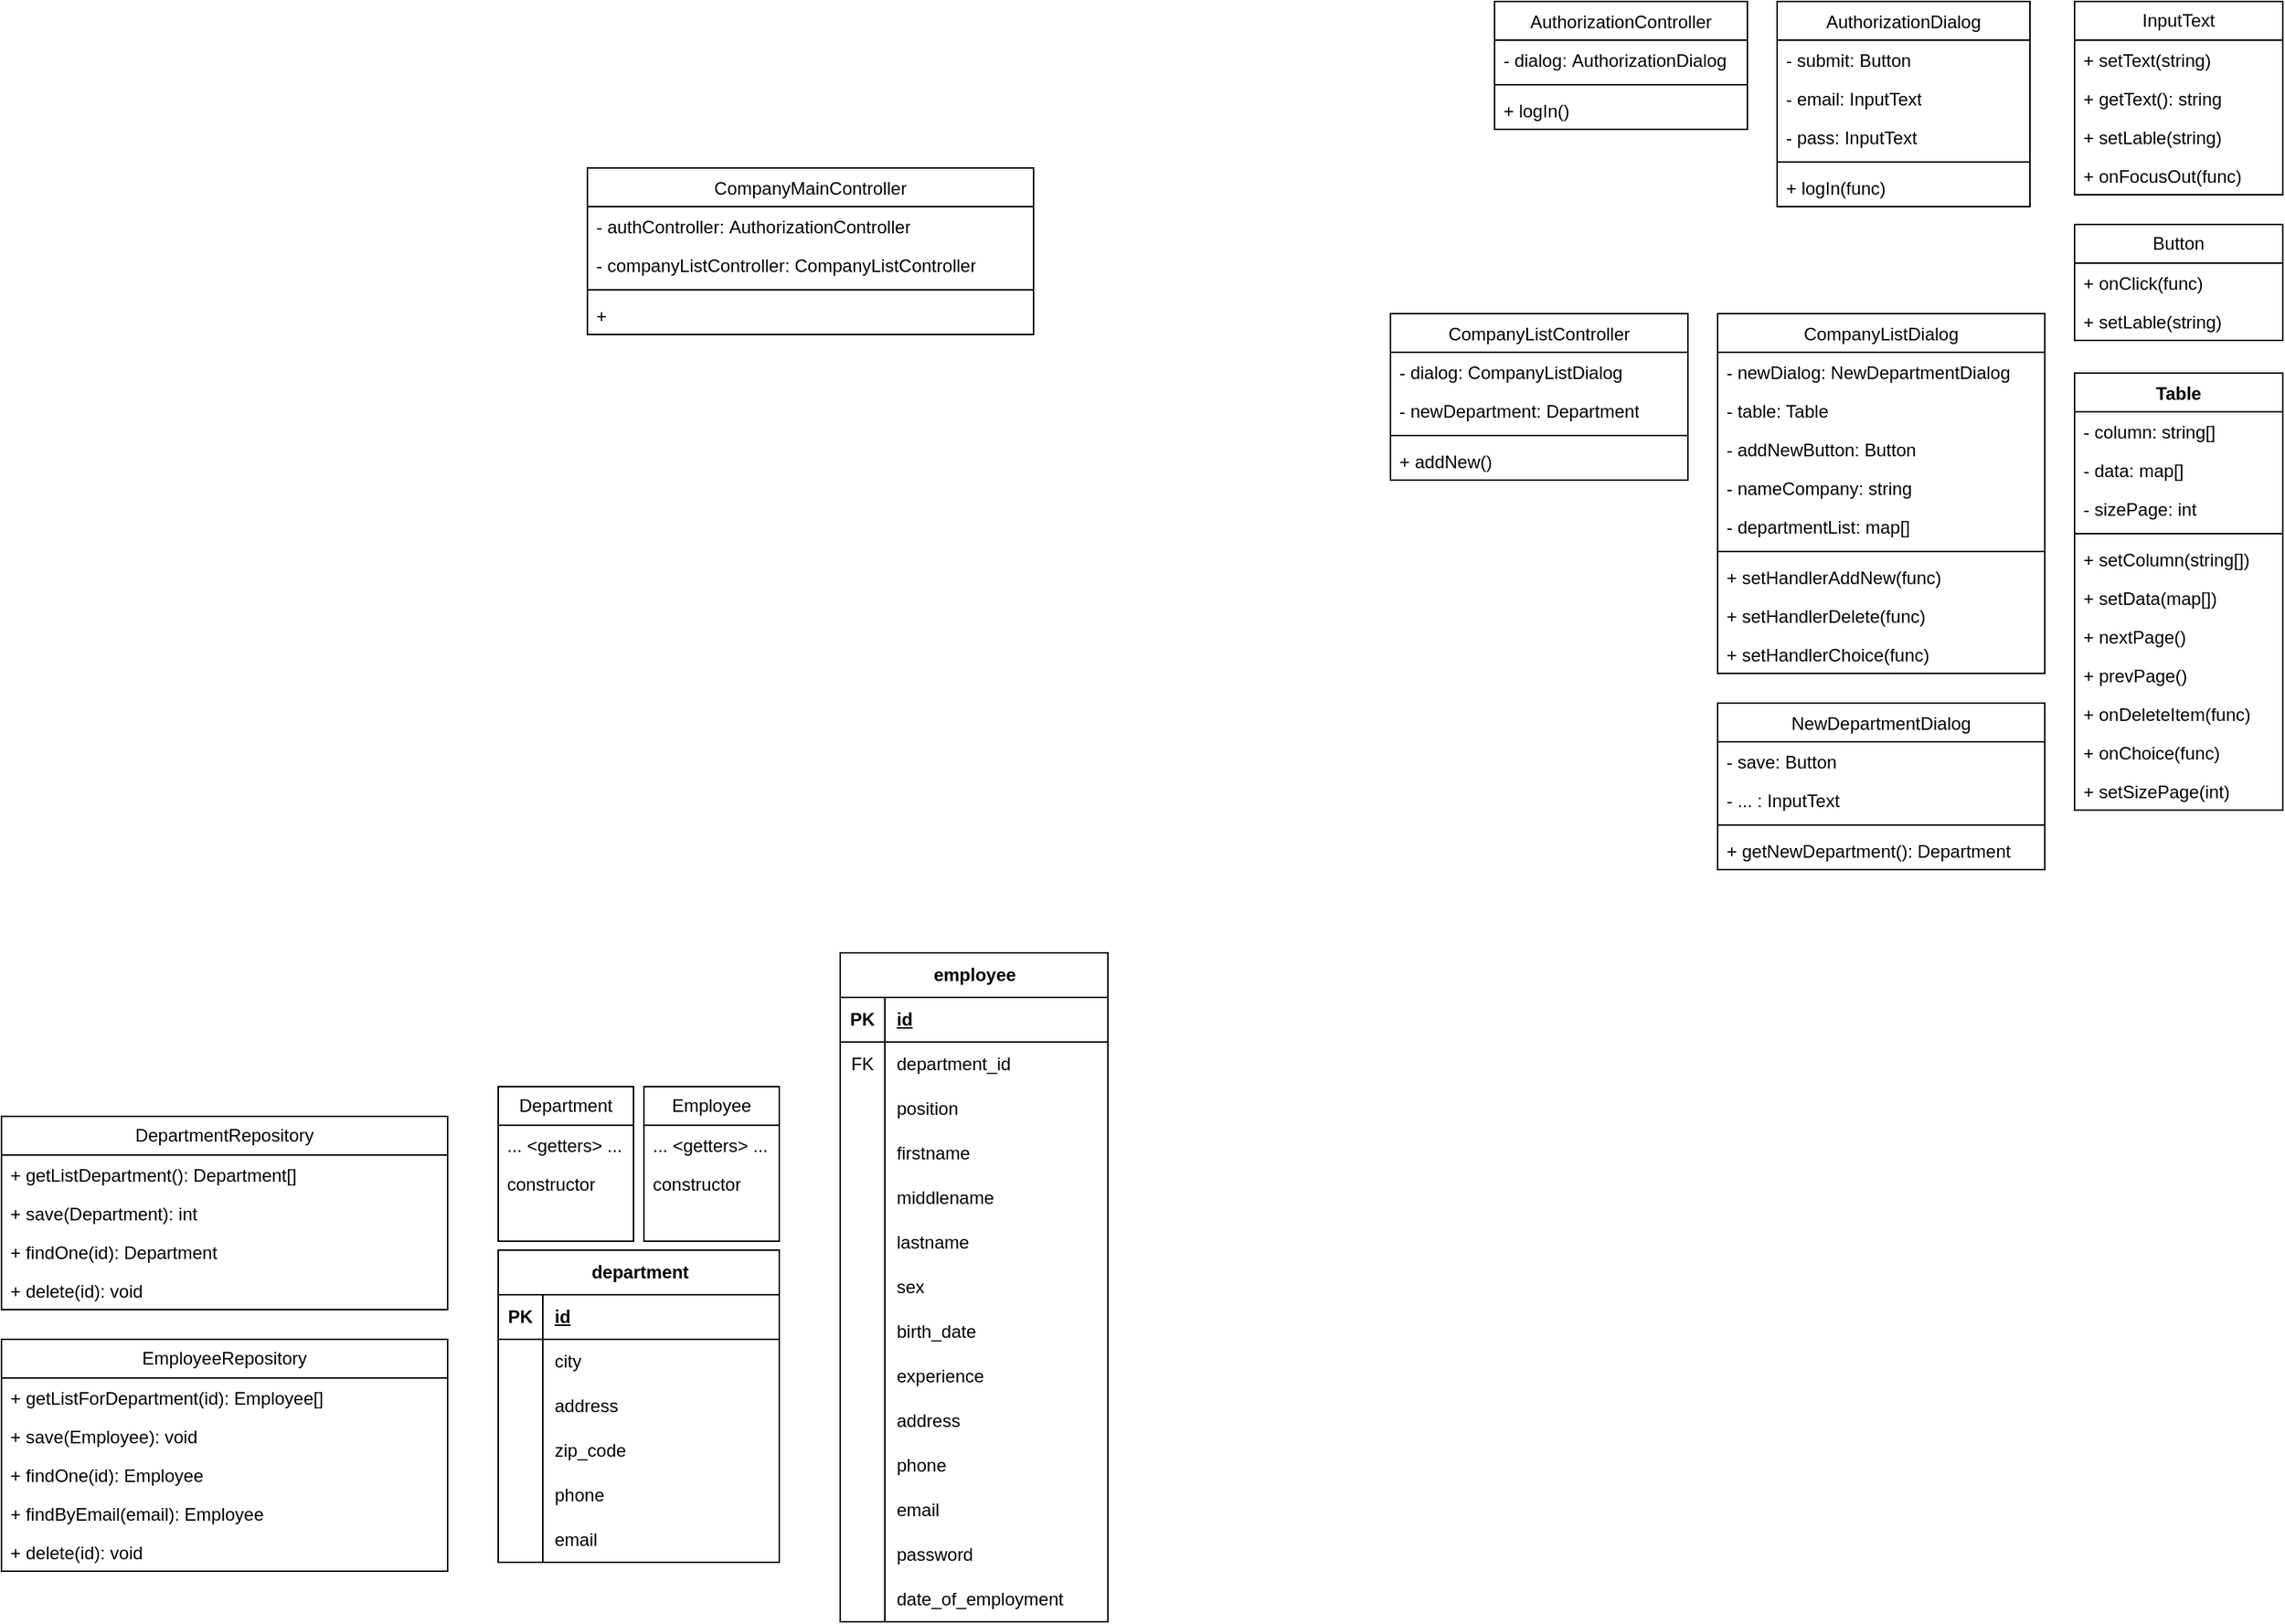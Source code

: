 <mxfile version="24.0.4" type="device">
  <diagram name="Страница — 1" id="BMv2H6xpZVftfIZS2BXe">
    <mxGraphModel dx="2713" dy="836" grid="1" gridSize="10" guides="1" tooltips="1" connect="1" arrows="1" fold="1" page="1" pageScale="1" pageWidth="827" pageHeight="1169" math="0" shadow="0">
      <root>
        <mxCell id="0" />
        <mxCell id="1" parent="0" />
        <mxCell id="GhoNy9PwCdzQkv2JCR4f-1" value="department" style="shape=table;startSize=30;container=1;collapsible=1;childLayout=tableLayout;fixedRows=1;rowLines=0;fontStyle=1;align=center;resizeLast=1;html=1;" parent="1" vertex="1">
          <mxGeometry x="-440" y="900" width="189" height="210" as="geometry" />
        </mxCell>
        <mxCell id="GhoNy9PwCdzQkv2JCR4f-2" value="" style="shape=tableRow;horizontal=0;startSize=0;swimlaneHead=0;swimlaneBody=0;fillColor=none;collapsible=0;dropTarget=0;points=[[0,0.5],[1,0.5]];portConstraint=eastwest;top=0;left=0;right=0;bottom=1;" parent="GhoNy9PwCdzQkv2JCR4f-1" vertex="1">
          <mxGeometry y="30" width="189" height="30" as="geometry" />
        </mxCell>
        <mxCell id="GhoNy9PwCdzQkv2JCR4f-3" value="PK" style="shape=partialRectangle;connectable=0;fillColor=none;top=0;left=0;bottom=0;right=0;fontStyle=1;overflow=hidden;whiteSpace=wrap;html=1;" parent="GhoNy9PwCdzQkv2JCR4f-2" vertex="1">
          <mxGeometry width="30" height="30" as="geometry">
            <mxRectangle width="30" height="30" as="alternateBounds" />
          </mxGeometry>
        </mxCell>
        <mxCell id="GhoNy9PwCdzQkv2JCR4f-4" value="id" style="shape=partialRectangle;connectable=0;fillColor=none;top=0;left=0;bottom=0;right=0;align=left;spacingLeft=6;fontStyle=5;overflow=hidden;whiteSpace=wrap;html=1;" parent="GhoNy9PwCdzQkv2JCR4f-2" vertex="1">
          <mxGeometry x="30" width="159" height="30" as="geometry">
            <mxRectangle width="159" height="30" as="alternateBounds" />
          </mxGeometry>
        </mxCell>
        <mxCell id="GhoNy9PwCdzQkv2JCR4f-5" value="" style="shape=tableRow;horizontal=0;startSize=0;swimlaneHead=0;swimlaneBody=0;fillColor=none;collapsible=0;dropTarget=0;points=[[0,0.5],[1,0.5]];portConstraint=eastwest;top=0;left=0;right=0;bottom=0;" parent="GhoNy9PwCdzQkv2JCR4f-1" vertex="1">
          <mxGeometry y="60" width="189" height="30" as="geometry" />
        </mxCell>
        <mxCell id="GhoNy9PwCdzQkv2JCR4f-6" value="" style="shape=partialRectangle;connectable=0;fillColor=none;top=0;left=0;bottom=0;right=0;editable=1;overflow=hidden;whiteSpace=wrap;html=1;" parent="GhoNy9PwCdzQkv2JCR4f-5" vertex="1">
          <mxGeometry width="30" height="30" as="geometry">
            <mxRectangle width="30" height="30" as="alternateBounds" />
          </mxGeometry>
        </mxCell>
        <mxCell id="GhoNy9PwCdzQkv2JCR4f-7" value="city" style="shape=partialRectangle;connectable=0;fillColor=none;top=0;left=0;bottom=0;right=0;align=left;spacingLeft=6;overflow=hidden;whiteSpace=wrap;html=1;" parent="GhoNy9PwCdzQkv2JCR4f-5" vertex="1">
          <mxGeometry x="30" width="159" height="30" as="geometry">
            <mxRectangle width="159" height="30" as="alternateBounds" />
          </mxGeometry>
        </mxCell>
        <mxCell id="GhoNy9PwCdzQkv2JCR4f-8" value="" style="shape=tableRow;horizontal=0;startSize=0;swimlaneHead=0;swimlaneBody=0;fillColor=none;collapsible=0;dropTarget=0;points=[[0,0.5],[1,0.5]];portConstraint=eastwest;top=0;left=0;right=0;bottom=0;" parent="GhoNy9PwCdzQkv2JCR4f-1" vertex="1">
          <mxGeometry y="90" width="189" height="30" as="geometry" />
        </mxCell>
        <mxCell id="GhoNy9PwCdzQkv2JCR4f-9" value="" style="shape=partialRectangle;connectable=0;fillColor=none;top=0;left=0;bottom=0;right=0;editable=1;overflow=hidden;whiteSpace=wrap;html=1;" parent="GhoNy9PwCdzQkv2JCR4f-8" vertex="1">
          <mxGeometry width="30" height="30" as="geometry">
            <mxRectangle width="30" height="30" as="alternateBounds" />
          </mxGeometry>
        </mxCell>
        <mxCell id="GhoNy9PwCdzQkv2JCR4f-10" value="address" style="shape=partialRectangle;connectable=0;fillColor=none;top=0;left=0;bottom=0;right=0;align=left;spacingLeft=6;overflow=hidden;whiteSpace=wrap;html=1;" parent="GhoNy9PwCdzQkv2JCR4f-8" vertex="1">
          <mxGeometry x="30" width="159" height="30" as="geometry">
            <mxRectangle width="159" height="30" as="alternateBounds" />
          </mxGeometry>
        </mxCell>
        <mxCell id="GhoNy9PwCdzQkv2JCR4f-11" value="" style="shape=tableRow;horizontal=0;startSize=0;swimlaneHead=0;swimlaneBody=0;fillColor=none;collapsible=0;dropTarget=0;points=[[0,0.5],[1,0.5]];portConstraint=eastwest;top=0;left=0;right=0;bottom=0;" parent="GhoNy9PwCdzQkv2JCR4f-1" vertex="1">
          <mxGeometry y="120" width="189" height="30" as="geometry" />
        </mxCell>
        <mxCell id="GhoNy9PwCdzQkv2JCR4f-12" value="" style="shape=partialRectangle;connectable=0;fillColor=none;top=0;left=0;bottom=0;right=0;editable=1;overflow=hidden;whiteSpace=wrap;html=1;" parent="GhoNy9PwCdzQkv2JCR4f-11" vertex="1">
          <mxGeometry width="30" height="30" as="geometry">
            <mxRectangle width="30" height="30" as="alternateBounds" />
          </mxGeometry>
        </mxCell>
        <mxCell id="GhoNy9PwCdzQkv2JCR4f-13" value="zip_code" style="shape=partialRectangle;connectable=0;fillColor=none;top=0;left=0;bottom=0;right=0;align=left;spacingLeft=6;overflow=hidden;whiteSpace=wrap;html=1;" parent="GhoNy9PwCdzQkv2JCR4f-11" vertex="1">
          <mxGeometry x="30" width="159" height="30" as="geometry">
            <mxRectangle width="159" height="30" as="alternateBounds" />
          </mxGeometry>
        </mxCell>
        <mxCell id="GhoNy9PwCdzQkv2JCR4f-14" style="shape=tableRow;horizontal=0;startSize=0;swimlaneHead=0;swimlaneBody=0;fillColor=none;collapsible=0;dropTarget=0;points=[[0,0.5],[1,0.5]];portConstraint=eastwest;top=0;left=0;right=0;bottom=0;" parent="GhoNy9PwCdzQkv2JCR4f-1" vertex="1">
          <mxGeometry y="150" width="189" height="30" as="geometry" />
        </mxCell>
        <mxCell id="GhoNy9PwCdzQkv2JCR4f-15" style="shape=partialRectangle;connectable=0;fillColor=none;top=0;left=0;bottom=0;right=0;editable=1;overflow=hidden;whiteSpace=wrap;html=1;" parent="GhoNy9PwCdzQkv2JCR4f-14" vertex="1">
          <mxGeometry width="30" height="30" as="geometry">
            <mxRectangle width="30" height="30" as="alternateBounds" />
          </mxGeometry>
        </mxCell>
        <mxCell id="GhoNy9PwCdzQkv2JCR4f-16" value="phone" style="shape=partialRectangle;connectable=0;fillColor=none;top=0;left=0;bottom=0;right=0;align=left;spacingLeft=6;overflow=hidden;whiteSpace=wrap;html=1;" parent="GhoNy9PwCdzQkv2JCR4f-14" vertex="1">
          <mxGeometry x="30" width="159" height="30" as="geometry">
            <mxRectangle width="159" height="30" as="alternateBounds" />
          </mxGeometry>
        </mxCell>
        <mxCell id="GhoNy9PwCdzQkv2JCR4f-17" style="shape=tableRow;horizontal=0;startSize=0;swimlaneHead=0;swimlaneBody=0;fillColor=none;collapsible=0;dropTarget=0;points=[[0,0.5],[1,0.5]];portConstraint=eastwest;top=0;left=0;right=0;bottom=0;" parent="GhoNy9PwCdzQkv2JCR4f-1" vertex="1">
          <mxGeometry y="180" width="189" height="30" as="geometry" />
        </mxCell>
        <mxCell id="GhoNy9PwCdzQkv2JCR4f-18" style="shape=partialRectangle;connectable=0;fillColor=none;top=0;left=0;bottom=0;right=0;editable=1;overflow=hidden;whiteSpace=wrap;html=1;" parent="GhoNy9PwCdzQkv2JCR4f-17" vertex="1">
          <mxGeometry width="30" height="30" as="geometry">
            <mxRectangle width="30" height="30" as="alternateBounds" />
          </mxGeometry>
        </mxCell>
        <mxCell id="GhoNy9PwCdzQkv2JCR4f-19" value="email" style="shape=partialRectangle;connectable=0;fillColor=none;top=0;left=0;bottom=0;right=0;align=left;spacingLeft=6;overflow=hidden;whiteSpace=wrap;html=1;" parent="GhoNy9PwCdzQkv2JCR4f-17" vertex="1">
          <mxGeometry x="30" width="159" height="30" as="geometry">
            <mxRectangle width="159" height="30" as="alternateBounds" />
          </mxGeometry>
        </mxCell>
        <mxCell id="GhoNy9PwCdzQkv2JCR4f-20" value="employee" style="shape=table;startSize=30;container=1;collapsible=1;childLayout=tableLayout;fixedRows=1;rowLines=0;fontStyle=1;align=center;resizeLast=1;html=1;" parent="1" vertex="1">
          <mxGeometry x="-210" y="700" width="180" height="450" as="geometry" />
        </mxCell>
        <mxCell id="GhoNy9PwCdzQkv2JCR4f-21" value="" style="shape=tableRow;horizontal=0;startSize=0;swimlaneHead=0;swimlaneBody=0;fillColor=none;collapsible=0;dropTarget=0;points=[[0,0.5],[1,0.5]];portConstraint=eastwest;top=0;left=0;right=0;bottom=1;" parent="GhoNy9PwCdzQkv2JCR4f-20" vertex="1">
          <mxGeometry y="30" width="180" height="30" as="geometry" />
        </mxCell>
        <mxCell id="GhoNy9PwCdzQkv2JCR4f-22" value="PK" style="shape=partialRectangle;connectable=0;fillColor=none;top=0;left=0;bottom=0;right=0;fontStyle=1;overflow=hidden;whiteSpace=wrap;html=1;" parent="GhoNy9PwCdzQkv2JCR4f-21" vertex="1">
          <mxGeometry width="30" height="30" as="geometry">
            <mxRectangle width="30" height="30" as="alternateBounds" />
          </mxGeometry>
        </mxCell>
        <mxCell id="GhoNy9PwCdzQkv2JCR4f-23" value="id" style="shape=partialRectangle;connectable=0;fillColor=none;top=0;left=0;bottom=0;right=0;align=left;spacingLeft=6;fontStyle=5;overflow=hidden;whiteSpace=wrap;html=1;" parent="GhoNy9PwCdzQkv2JCR4f-21" vertex="1">
          <mxGeometry x="30" width="150" height="30" as="geometry">
            <mxRectangle width="150" height="30" as="alternateBounds" />
          </mxGeometry>
        </mxCell>
        <mxCell id="GhoNy9PwCdzQkv2JCR4f-24" value="" style="shape=tableRow;horizontal=0;startSize=0;swimlaneHead=0;swimlaneBody=0;fillColor=none;collapsible=0;dropTarget=0;points=[[0,0.5],[1,0.5]];portConstraint=eastwest;top=0;left=0;right=0;bottom=0;" parent="GhoNy9PwCdzQkv2JCR4f-20" vertex="1">
          <mxGeometry y="60" width="180" height="30" as="geometry" />
        </mxCell>
        <mxCell id="GhoNy9PwCdzQkv2JCR4f-25" value="FK" style="shape=partialRectangle;connectable=0;fillColor=none;top=0;left=0;bottom=0;right=0;editable=1;overflow=hidden;whiteSpace=wrap;html=1;" parent="GhoNy9PwCdzQkv2JCR4f-24" vertex="1">
          <mxGeometry width="30" height="30" as="geometry">
            <mxRectangle width="30" height="30" as="alternateBounds" />
          </mxGeometry>
        </mxCell>
        <mxCell id="GhoNy9PwCdzQkv2JCR4f-26" value="department_id" style="shape=partialRectangle;connectable=0;fillColor=none;top=0;left=0;bottom=0;right=0;align=left;spacingLeft=6;overflow=hidden;whiteSpace=wrap;html=1;" parent="GhoNy9PwCdzQkv2JCR4f-24" vertex="1">
          <mxGeometry x="30" width="150" height="30" as="geometry">
            <mxRectangle width="150" height="30" as="alternateBounds" />
          </mxGeometry>
        </mxCell>
        <mxCell id="GhoNy9PwCdzQkv2JCR4f-27" value="" style="shape=tableRow;horizontal=0;startSize=0;swimlaneHead=0;swimlaneBody=0;fillColor=none;collapsible=0;dropTarget=0;points=[[0,0.5],[1,0.5]];portConstraint=eastwest;top=0;left=0;right=0;bottom=0;" parent="GhoNy9PwCdzQkv2JCR4f-20" vertex="1">
          <mxGeometry y="90" width="180" height="30" as="geometry" />
        </mxCell>
        <mxCell id="GhoNy9PwCdzQkv2JCR4f-28" value="" style="shape=partialRectangle;connectable=0;fillColor=none;top=0;left=0;bottom=0;right=0;editable=1;overflow=hidden;whiteSpace=wrap;html=1;" parent="GhoNy9PwCdzQkv2JCR4f-27" vertex="1">
          <mxGeometry width="30" height="30" as="geometry">
            <mxRectangle width="30" height="30" as="alternateBounds" />
          </mxGeometry>
        </mxCell>
        <mxCell id="GhoNy9PwCdzQkv2JCR4f-29" value="position" style="shape=partialRectangle;connectable=0;fillColor=none;top=0;left=0;bottom=0;right=0;align=left;spacingLeft=6;overflow=hidden;whiteSpace=wrap;html=1;" parent="GhoNy9PwCdzQkv2JCR4f-27" vertex="1">
          <mxGeometry x="30" width="150" height="30" as="geometry">
            <mxRectangle width="150" height="30" as="alternateBounds" />
          </mxGeometry>
        </mxCell>
        <mxCell id="GhoNy9PwCdzQkv2JCR4f-30" value="" style="shape=tableRow;horizontal=0;startSize=0;swimlaneHead=0;swimlaneBody=0;fillColor=none;collapsible=0;dropTarget=0;points=[[0,0.5],[1,0.5]];portConstraint=eastwest;top=0;left=0;right=0;bottom=0;" parent="GhoNy9PwCdzQkv2JCR4f-20" vertex="1">
          <mxGeometry y="120" width="180" height="30" as="geometry" />
        </mxCell>
        <mxCell id="GhoNy9PwCdzQkv2JCR4f-31" value="" style="shape=partialRectangle;connectable=0;fillColor=none;top=0;left=0;bottom=0;right=0;editable=1;overflow=hidden;whiteSpace=wrap;html=1;" parent="GhoNy9PwCdzQkv2JCR4f-30" vertex="1">
          <mxGeometry width="30" height="30" as="geometry">
            <mxRectangle width="30" height="30" as="alternateBounds" />
          </mxGeometry>
        </mxCell>
        <mxCell id="GhoNy9PwCdzQkv2JCR4f-32" value="firstname" style="shape=partialRectangle;connectable=0;fillColor=none;top=0;left=0;bottom=0;right=0;align=left;spacingLeft=6;overflow=hidden;whiteSpace=wrap;html=1;" parent="GhoNy9PwCdzQkv2JCR4f-30" vertex="1">
          <mxGeometry x="30" width="150" height="30" as="geometry">
            <mxRectangle width="150" height="30" as="alternateBounds" />
          </mxGeometry>
        </mxCell>
        <mxCell id="GhoNy9PwCdzQkv2JCR4f-33" style="shape=tableRow;horizontal=0;startSize=0;swimlaneHead=0;swimlaneBody=0;fillColor=none;collapsible=0;dropTarget=0;points=[[0,0.5],[1,0.5]];portConstraint=eastwest;top=0;left=0;right=0;bottom=0;" parent="GhoNy9PwCdzQkv2JCR4f-20" vertex="1">
          <mxGeometry y="150" width="180" height="30" as="geometry" />
        </mxCell>
        <mxCell id="GhoNy9PwCdzQkv2JCR4f-34" style="shape=partialRectangle;connectable=0;fillColor=none;top=0;left=0;bottom=0;right=0;editable=1;overflow=hidden;whiteSpace=wrap;html=1;" parent="GhoNy9PwCdzQkv2JCR4f-33" vertex="1">
          <mxGeometry width="30" height="30" as="geometry">
            <mxRectangle width="30" height="30" as="alternateBounds" />
          </mxGeometry>
        </mxCell>
        <mxCell id="GhoNy9PwCdzQkv2JCR4f-35" value="middlename" style="shape=partialRectangle;connectable=0;fillColor=none;top=0;left=0;bottom=0;right=0;align=left;spacingLeft=6;overflow=hidden;whiteSpace=wrap;html=1;" parent="GhoNy9PwCdzQkv2JCR4f-33" vertex="1">
          <mxGeometry x="30" width="150" height="30" as="geometry">
            <mxRectangle width="150" height="30" as="alternateBounds" />
          </mxGeometry>
        </mxCell>
        <mxCell id="GhoNy9PwCdzQkv2JCR4f-36" style="shape=tableRow;horizontal=0;startSize=0;swimlaneHead=0;swimlaneBody=0;fillColor=none;collapsible=0;dropTarget=0;points=[[0,0.5],[1,0.5]];portConstraint=eastwest;top=0;left=0;right=0;bottom=0;" parent="GhoNy9PwCdzQkv2JCR4f-20" vertex="1">
          <mxGeometry y="180" width="180" height="30" as="geometry" />
        </mxCell>
        <mxCell id="GhoNy9PwCdzQkv2JCR4f-37" style="shape=partialRectangle;connectable=0;fillColor=none;top=0;left=0;bottom=0;right=0;editable=1;overflow=hidden;whiteSpace=wrap;html=1;" parent="GhoNy9PwCdzQkv2JCR4f-36" vertex="1">
          <mxGeometry width="30" height="30" as="geometry">
            <mxRectangle width="30" height="30" as="alternateBounds" />
          </mxGeometry>
        </mxCell>
        <mxCell id="GhoNy9PwCdzQkv2JCR4f-38" value="lastname" style="shape=partialRectangle;connectable=0;fillColor=none;top=0;left=0;bottom=0;right=0;align=left;spacingLeft=6;overflow=hidden;whiteSpace=wrap;html=1;" parent="GhoNy9PwCdzQkv2JCR4f-36" vertex="1">
          <mxGeometry x="30" width="150" height="30" as="geometry">
            <mxRectangle width="150" height="30" as="alternateBounds" />
          </mxGeometry>
        </mxCell>
        <mxCell id="GhoNy9PwCdzQkv2JCR4f-39" style="shape=tableRow;horizontal=0;startSize=0;swimlaneHead=0;swimlaneBody=0;fillColor=none;collapsible=0;dropTarget=0;points=[[0,0.5],[1,0.5]];portConstraint=eastwest;top=0;left=0;right=0;bottom=0;" parent="GhoNy9PwCdzQkv2JCR4f-20" vertex="1">
          <mxGeometry y="210" width="180" height="30" as="geometry" />
        </mxCell>
        <mxCell id="GhoNy9PwCdzQkv2JCR4f-40" style="shape=partialRectangle;connectable=0;fillColor=none;top=0;left=0;bottom=0;right=0;editable=1;overflow=hidden;whiteSpace=wrap;html=1;" parent="GhoNy9PwCdzQkv2JCR4f-39" vertex="1">
          <mxGeometry width="30" height="30" as="geometry">
            <mxRectangle width="30" height="30" as="alternateBounds" />
          </mxGeometry>
        </mxCell>
        <mxCell id="GhoNy9PwCdzQkv2JCR4f-41" value="sex" style="shape=partialRectangle;connectable=0;fillColor=none;top=0;left=0;bottom=0;right=0;align=left;spacingLeft=6;overflow=hidden;whiteSpace=wrap;html=1;" parent="GhoNy9PwCdzQkv2JCR4f-39" vertex="1">
          <mxGeometry x="30" width="150" height="30" as="geometry">
            <mxRectangle width="150" height="30" as="alternateBounds" />
          </mxGeometry>
        </mxCell>
        <mxCell id="GhoNy9PwCdzQkv2JCR4f-42" style="shape=tableRow;horizontal=0;startSize=0;swimlaneHead=0;swimlaneBody=0;fillColor=none;collapsible=0;dropTarget=0;points=[[0,0.5],[1,0.5]];portConstraint=eastwest;top=0;left=0;right=0;bottom=0;" parent="GhoNy9PwCdzQkv2JCR4f-20" vertex="1">
          <mxGeometry y="240" width="180" height="30" as="geometry" />
        </mxCell>
        <mxCell id="GhoNy9PwCdzQkv2JCR4f-43" style="shape=partialRectangle;connectable=0;fillColor=none;top=0;left=0;bottom=0;right=0;editable=1;overflow=hidden;whiteSpace=wrap;html=1;" parent="GhoNy9PwCdzQkv2JCR4f-42" vertex="1">
          <mxGeometry width="30" height="30" as="geometry">
            <mxRectangle width="30" height="30" as="alternateBounds" />
          </mxGeometry>
        </mxCell>
        <mxCell id="GhoNy9PwCdzQkv2JCR4f-44" value="birth_date" style="shape=partialRectangle;connectable=0;fillColor=none;top=0;left=0;bottom=0;right=0;align=left;spacingLeft=6;overflow=hidden;whiteSpace=wrap;html=1;" parent="GhoNy9PwCdzQkv2JCR4f-42" vertex="1">
          <mxGeometry x="30" width="150" height="30" as="geometry">
            <mxRectangle width="150" height="30" as="alternateBounds" />
          </mxGeometry>
        </mxCell>
        <mxCell id="GhoNy9PwCdzQkv2JCR4f-45" style="shape=tableRow;horizontal=0;startSize=0;swimlaneHead=0;swimlaneBody=0;fillColor=none;collapsible=0;dropTarget=0;points=[[0,0.5],[1,0.5]];portConstraint=eastwest;top=0;left=0;right=0;bottom=0;" parent="GhoNy9PwCdzQkv2JCR4f-20" vertex="1">
          <mxGeometry y="270" width="180" height="30" as="geometry" />
        </mxCell>
        <mxCell id="GhoNy9PwCdzQkv2JCR4f-46" style="shape=partialRectangle;connectable=0;fillColor=none;top=0;left=0;bottom=0;right=0;editable=1;overflow=hidden;whiteSpace=wrap;html=1;" parent="GhoNy9PwCdzQkv2JCR4f-45" vertex="1">
          <mxGeometry width="30" height="30" as="geometry">
            <mxRectangle width="30" height="30" as="alternateBounds" />
          </mxGeometry>
        </mxCell>
        <mxCell id="GhoNy9PwCdzQkv2JCR4f-47" value="experience" style="shape=partialRectangle;connectable=0;fillColor=none;top=0;left=0;bottom=0;right=0;align=left;spacingLeft=6;overflow=hidden;whiteSpace=wrap;html=1;" parent="GhoNy9PwCdzQkv2JCR4f-45" vertex="1">
          <mxGeometry x="30" width="150" height="30" as="geometry">
            <mxRectangle width="150" height="30" as="alternateBounds" />
          </mxGeometry>
        </mxCell>
        <mxCell id="GhoNy9PwCdzQkv2JCR4f-48" style="shape=tableRow;horizontal=0;startSize=0;swimlaneHead=0;swimlaneBody=0;fillColor=none;collapsible=0;dropTarget=0;points=[[0,0.5],[1,0.5]];portConstraint=eastwest;top=0;left=0;right=0;bottom=0;" parent="GhoNy9PwCdzQkv2JCR4f-20" vertex="1">
          <mxGeometry y="300" width="180" height="30" as="geometry" />
        </mxCell>
        <mxCell id="GhoNy9PwCdzQkv2JCR4f-49" style="shape=partialRectangle;connectable=0;fillColor=none;top=0;left=0;bottom=0;right=0;editable=1;overflow=hidden;whiteSpace=wrap;html=1;" parent="GhoNy9PwCdzQkv2JCR4f-48" vertex="1">
          <mxGeometry width="30" height="30" as="geometry">
            <mxRectangle width="30" height="30" as="alternateBounds" />
          </mxGeometry>
        </mxCell>
        <mxCell id="GhoNy9PwCdzQkv2JCR4f-50" value="address" style="shape=partialRectangle;connectable=0;fillColor=none;top=0;left=0;bottom=0;right=0;align=left;spacingLeft=6;overflow=hidden;whiteSpace=wrap;html=1;" parent="GhoNy9PwCdzQkv2JCR4f-48" vertex="1">
          <mxGeometry x="30" width="150" height="30" as="geometry">
            <mxRectangle width="150" height="30" as="alternateBounds" />
          </mxGeometry>
        </mxCell>
        <mxCell id="GhoNy9PwCdzQkv2JCR4f-51" style="shape=tableRow;horizontal=0;startSize=0;swimlaneHead=0;swimlaneBody=0;fillColor=none;collapsible=0;dropTarget=0;points=[[0,0.5],[1,0.5]];portConstraint=eastwest;top=0;left=0;right=0;bottom=0;" parent="GhoNy9PwCdzQkv2JCR4f-20" vertex="1">
          <mxGeometry y="330" width="180" height="30" as="geometry" />
        </mxCell>
        <mxCell id="GhoNy9PwCdzQkv2JCR4f-52" style="shape=partialRectangle;connectable=0;fillColor=none;top=0;left=0;bottom=0;right=0;editable=1;overflow=hidden;whiteSpace=wrap;html=1;" parent="GhoNy9PwCdzQkv2JCR4f-51" vertex="1">
          <mxGeometry width="30" height="30" as="geometry">
            <mxRectangle width="30" height="30" as="alternateBounds" />
          </mxGeometry>
        </mxCell>
        <mxCell id="GhoNy9PwCdzQkv2JCR4f-53" value="phone" style="shape=partialRectangle;connectable=0;fillColor=none;top=0;left=0;bottom=0;right=0;align=left;spacingLeft=6;overflow=hidden;whiteSpace=wrap;html=1;" parent="GhoNy9PwCdzQkv2JCR4f-51" vertex="1">
          <mxGeometry x="30" width="150" height="30" as="geometry">
            <mxRectangle width="150" height="30" as="alternateBounds" />
          </mxGeometry>
        </mxCell>
        <mxCell id="GhoNy9PwCdzQkv2JCR4f-54" style="shape=tableRow;horizontal=0;startSize=0;swimlaneHead=0;swimlaneBody=0;fillColor=none;collapsible=0;dropTarget=0;points=[[0,0.5],[1,0.5]];portConstraint=eastwest;top=0;left=0;right=0;bottom=0;" parent="GhoNy9PwCdzQkv2JCR4f-20" vertex="1">
          <mxGeometry y="360" width="180" height="30" as="geometry" />
        </mxCell>
        <mxCell id="GhoNy9PwCdzQkv2JCR4f-55" style="shape=partialRectangle;connectable=0;fillColor=none;top=0;left=0;bottom=0;right=0;editable=1;overflow=hidden;whiteSpace=wrap;html=1;" parent="GhoNy9PwCdzQkv2JCR4f-54" vertex="1">
          <mxGeometry width="30" height="30" as="geometry">
            <mxRectangle width="30" height="30" as="alternateBounds" />
          </mxGeometry>
        </mxCell>
        <mxCell id="GhoNy9PwCdzQkv2JCR4f-56" value="email" style="shape=partialRectangle;connectable=0;fillColor=none;top=0;left=0;bottom=0;right=0;align=left;spacingLeft=6;overflow=hidden;whiteSpace=wrap;html=1;" parent="GhoNy9PwCdzQkv2JCR4f-54" vertex="1">
          <mxGeometry x="30" width="150" height="30" as="geometry">
            <mxRectangle width="150" height="30" as="alternateBounds" />
          </mxGeometry>
        </mxCell>
        <mxCell id="GhoNy9PwCdzQkv2JCR4f-57" style="shape=tableRow;horizontal=0;startSize=0;swimlaneHead=0;swimlaneBody=0;fillColor=none;collapsible=0;dropTarget=0;points=[[0,0.5],[1,0.5]];portConstraint=eastwest;top=0;left=0;right=0;bottom=0;" parent="GhoNy9PwCdzQkv2JCR4f-20" vertex="1">
          <mxGeometry y="390" width="180" height="30" as="geometry" />
        </mxCell>
        <mxCell id="GhoNy9PwCdzQkv2JCR4f-58" style="shape=partialRectangle;connectable=0;fillColor=none;top=0;left=0;bottom=0;right=0;editable=1;overflow=hidden;whiteSpace=wrap;html=1;" parent="GhoNy9PwCdzQkv2JCR4f-57" vertex="1">
          <mxGeometry width="30" height="30" as="geometry">
            <mxRectangle width="30" height="30" as="alternateBounds" />
          </mxGeometry>
        </mxCell>
        <mxCell id="GhoNy9PwCdzQkv2JCR4f-59" value="password" style="shape=partialRectangle;connectable=0;fillColor=none;top=0;left=0;bottom=0;right=0;align=left;spacingLeft=6;overflow=hidden;whiteSpace=wrap;html=1;" parent="GhoNy9PwCdzQkv2JCR4f-57" vertex="1">
          <mxGeometry x="30" width="150" height="30" as="geometry">
            <mxRectangle width="150" height="30" as="alternateBounds" />
          </mxGeometry>
        </mxCell>
        <mxCell id="GhoNy9PwCdzQkv2JCR4f-60" style="shape=tableRow;horizontal=0;startSize=0;swimlaneHead=0;swimlaneBody=0;fillColor=none;collapsible=0;dropTarget=0;points=[[0,0.5],[1,0.5]];portConstraint=eastwest;top=0;left=0;right=0;bottom=0;" parent="GhoNy9PwCdzQkv2JCR4f-20" vertex="1">
          <mxGeometry y="420" width="180" height="30" as="geometry" />
        </mxCell>
        <mxCell id="GhoNy9PwCdzQkv2JCR4f-61" style="shape=partialRectangle;connectable=0;fillColor=none;top=0;left=0;bottom=0;right=0;editable=1;overflow=hidden;whiteSpace=wrap;html=1;" parent="GhoNy9PwCdzQkv2JCR4f-60" vertex="1">
          <mxGeometry width="30" height="30" as="geometry">
            <mxRectangle width="30" height="30" as="alternateBounds" />
          </mxGeometry>
        </mxCell>
        <mxCell id="GhoNy9PwCdzQkv2JCR4f-62" value="date_of_employment" style="shape=partialRectangle;connectable=0;fillColor=none;top=0;left=0;bottom=0;right=0;align=left;spacingLeft=6;overflow=hidden;whiteSpace=wrap;html=1;" parent="GhoNy9PwCdzQkv2JCR4f-60" vertex="1">
          <mxGeometry x="30" width="150" height="30" as="geometry">
            <mxRectangle width="150" height="30" as="alternateBounds" />
          </mxGeometry>
        </mxCell>
        <mxCell id="vYB46wIU0uiR1H8d_3h1-1" value="DepartmentRepository" style="swimlane;fontStyle=0;childLayout=stackLayout;horizontal=1;startSize=26;fillColor=none;horizontalStack=0;resizeParent=1;resizeParentMax=0;resizeLast=0;collapsible=1;marginBottom=0;whiteSpace=wrap;html=1;" vertex="1" parent="1">
          <mxGeometry x="-774" y="810" width="300" height="130" as="geometry" />
        </mxCell>
        <mxCell id="vYB46wIU0uiR1H8d_3h1-2" value="+ getListDepartment(): Department[]" style="text;strokeColor=none;fillColor=none;align=left;verticalAlign=top;spacingLeft=4;spacingRight=4;overflow=hidden;rotatable=0;points=[[0,0.5],[1,0.5]];portConstraint=eastwest;whiteSpace=wrap;html=1;" vertex="1" parent="vYB46wIU0uiR1H8d_3h1-1">
          <mxGeometry y="26" width="300" height="26" as="geometry" />
        </mxCell>
        <mxCell id="vYB46wIU0uiR1H8d_3h1-4" value="+ save(Department): int" style="text;strokeColor=none;fillColor=none;align=left;verticalAlign=top;spacingLeft=4;spacingRight=4;overflow=hidden;rotatable=0;points=[[0,0.5],[1,0.5]];portConstraint=eastwest;whiteSpace=wrap;html=1;" vertex="1" parent="vYB46wIU0uiR1H8d_3h1-1">
          <mxGeometry y="52" width="300" height="26" as="geometry" />
        </mxCell>
        <mxCell id="vYB46wIU0uiR1H8d_3h1-8" value="+ findOne(id): Department" style="text;strokeColor=none;fillColor=none;align=left;verticalAlign=top;spacingLeft=4;spacingRight=4;overflow=hidden;rotatable=0;points=[[0,0.5],[1,0.5]];portConstraint=eastwest;whiteSpace=wrap;html=1;" vertex="1" parent="vYB46wIU0uiR1H8d_3h1-1">
          <mxGeometry y="78" width="300" height="26" as="geometry" />
        </mxCell>
        <mxCell id="vYB46wIU0uiR1H8d_3h1-7" value="+ delete(id): void" style="text;strokeColor=none;fillColor=none;align=left;verticalAlign=top;spacingLeft=4;spacingRight=4;overflow=hidden;rotatable=0;points=[[0,0.5],[1,0.5]];portConstraint=eastwest;whiteSpace=wrap;html=1;" vertex="1" parent="vYB46wIU0uiR1H8d_3h1-1">
          <mxGeometry y="104" width="300" height="26" as="geometry" />
        </mxCell>
        <mxCell id="vYB46wIU0uiR1H8d_3h1-9" value="EmployeeRepository" style="swimlane;fontStyle=0;childLayout=stackLayout;horizontal=1;startSize=26;fillColor=none;horizontalStack=0;resizeParent=1;resizeParentMax=0;resizeLast=0;collapsible=1;marginBottom=0;whiteSpace=wrap;html=1;" vertex="1" parent="1">
          <mxGeometry x="-774" y="960" width="300" height="156" as="geometry" />
        </mxCell>
        <mxCell id="vYB46wIU0uiR1H8d_3h1-11" value="&lt;div style=&quot;text-align: center;&quot;&gt;&lt;span style=&quot;background-color: initial;&quot;&gt;+ getListForDepartment&lt;/span&gt;&lt;span style=&quot;background-color: initial;&quot;&gt;(id): Employee[]&lt;/span&gt;&lt;/div&gt;" style="text;strokeColor=none;fillColor=none;align=left;verticalAlign=top;spacingLeft=4;spacingRight=4;overflow=hidden;rotatable=0;points=[[0,0.5],[1,0.5]];portConstraint=eastwest;whiteSpace=wrap;html=1;" vertex="1" parent="vYB46wIU0uiR1H8d_3h1-9">
          <mxGeometry y="26" width="300" height="26" as="geometry" />
        </mxCell>
        <mxCell id="vYB46wIU0uiR1H8d_3h1-12" value="+ save(&lt;span style=&quot;text-align: center;&quot;&gt;Employee&lt;/span&gt;): void" style="text;strokeColor=none;fillColor=none;align=left;verticalAlign=top;spacingLeft=4;spacingRight=4;overflow=hidden;rotatable=0;points=[[0,0.5],[1,0.5]];portConstraint=eastwest;whiteSpace=wrap;html=1;" vertex="1" parent="vYB46wIU0uiR1H8d_3h1-9">
          <mxGeometry y="52" width="300" height="26" as="geometry" />
        </mxCell>
        <mxCell id="vYB46wIU0uiR1H8d_3h1-13" value="+ findOne(id):&amp;nbsp;&lt;span style=&quot;text-align: center;&quot;&gt;Employee&lt;/span&gt;" style="text;strokeColor=none;fillColor=none;align=left;verticalAlign=top;spacingLeft=4;spacingRight=4;overflow=hidden;rotatable=0;points=[[0,0.5],[1,0.5]];portConstraint=eastwest;whiteSpace=wrap;html=1;" vertex="1" parent="vYB46wIU0uiR1H8d_3h1-9">
          <mxGeometry y="78" width="300" height="26" as="geometry" />
        </mxCell>
        <mxCell id="vYB46wIU0uiR1H8d_3h1-15" value="+ findByEmail(email): Employee" style="text;strokeColor=none;fillColor=none;align=left;verticalAlign=top;spacingLeft=4;spacingRight=4;overflow=hidden;rotatable=0;points=[[0,0.5],[1,0.5]];portConstraint=eastwest;whiteSpace=wrap;html=1;" vertex="1" parent="vYB46wIU0uiR1H8d_3h1-9">
          <mxGeometry y="104" width="300" height="26" as="geometry" />
        </mxCell>
        <mxCell id="vYB46wIU0uiR1H8d_3h1-14" value="+ delete(id): void" style="text;strokeColor=none;fillColor=none;align=left;verticalAlign=top;spacingLeft=4;spacingRight=4;overflow=hidden;rotatable=0;points=[[0,0.5],[1,0.5]];portConstraint=eastwest;whiteSpace=wrap;html=1;" vertex="1" parent="vYB46wIU0uiR1H8d_3h1-9">
          <mxGeometry y="130" width="300" height="26" as="geometry" />
        </mxCell>
        <mxCell id="vYB46wIU0uiR1H8d_3h1-16" value="Department" style="swimlane;fontStyle=0;childLayout=stackLayout;horizontal=1;startSize=26;fillColor=none;horizontalStack=0;resizeParent=1;resizeParentMax=0;resizeLast=0;collapsible=1;marginBottom=0;whiteSpace=wrap;html=1;" vertex="1" parent="1">
          <mxGeometry x="-440" y="790" width="91" height="104" as="geometry" />
        </mxCell>
        <mxCell id="vYB46wIU0uiR1H8d_3h1-17" value="... &amp;lt;getters&amp;gt; ..." style="text;strokeColor=none;fillColor=none;align=left;verticalAlign=top;spacingLeft=4;spacingRight=4;overflow=hidden;rotatable=0;points=[[0,0.5],[1,0.5]];portConstraint=eastwest;whiteSpace=wrap;html=1;" vertex="1" parent="vYB46wIU0uiR1H8d_3h1-16">
          <mxGeometry y="26" width="91" height="26" as="geometry" />
        </mxCell>
        <mxCell id="vYB46wIU0uiR1H8d_3h1-21" value="constructor" style="text;strokeColor=none;fillColor=none;align=left;verticalAlign=top;spacingLeft=4;spacingRight=4;overflow=hidden;rotatable=0;points=[[0,0.5],[1,0.5]];portConstraint=eastwest;whiteSpace=wrap;html=1;" vertex="1" parent="vYB46wIU0uiR1H8d_3h1-16">
          <mxGeometry y="52" width="91" height="26" as="geometry" />
        </mxCell>
        <mxCell id="vYB46wIU0uiR1H8d_3h1-20" style="text;strokeColor=none;fillColor=none;align=left;verticalAlign=top;spacingLeft=4;spacingRight=4;overflow=hidden;rotatable=0;points=[[0,0.5],[1,0.5]];portConstraint=eastwest;whiteSpace=wrap;html=1;" vertex="1" parent="vYB46wIU0uiR1H8d_3h1-16">
          <mxGeometry y="78" width="91" height="26" as="geometry" />
        </mxCell>
        <mxCell id="vYB46wIU0uiR1H8d_3h1-23" value="Employee" style="swimlane;fontStyle=0;childLayout=stackLayout;horizontal=1;startSize=26;fillColor=none;horizontalStack=0;resizeParent=1;resizeParentMax=0;resizeLast=0;collapsible=1;marginBottom=0;whiteSpace=wrap;html=1;" vertex="1" parent="1">
          <mxGeometry x="-342" y="790" width="91" height="104" as="geometry" />
        </mxCell>
        <mxCell id="vYB46wIU0uiR1H8d_3h1-24" value="... &amp;lt;getters&amp;gt; ..." style="text;strokeColor=none;fillColor=none;align=left;verticalAlign=top;spacingLeft=4;spacingRight=4;overflow=hidden;rotatable=0;points=[[0,0.5],[1,0.5]];portConstraint=eastwest;whiteSpace=wrap;html=1;" vertex="1" parent="vYB46wIU0uiR1H8d_3h1-23">
          <mxGeometry y="26" width="91" height="26" as="geometry" />
        </mxCell>
        <mxCell id="vYB46wIU0uiR1H8d_3h1-25" value="constructor" style="text;strokeColor=none;fillColor=none;align=left;verticalAlign=top;spacingLeft=4;spacingRight=4;overflow=hidden;rotatable=0;points=[[0,0.5],[1,0.5]];portConstraint=eastwest;whiteSpace=wrap;html=1;" vertex="1" parent="vYB46wIU0uiR1H8d_3h1-23">
          <mxGeometry y="52" width="91" height="26" as="geometry" />
        </mxCell>
        <mxCell id="vYB46wIU0uiR1H8d_3h1-26" style="text;strokeColor=none;fillColor=none;align=left;verticalAlign=top;spacingLeft=4;spacingRight=4;overflow=hidden;rotatable=0;points=[[0,0.5],[1,0.5]];portConstraint=eastwest;whiteSpace=wrap;html=1;" vertex="1" parent="vYB46wIU0uiR1H8d_3h1-23">
          <mxGeometry y="78" width="91" height="26" as="geometry" />
        </mxCell>
        <mxCell id="vYB46wIU0uiR1H8d_3h1-36" value="InputText" style="swimlane;fontStyle=0;childLayout=stackLayout;horizontal=1;startSize=26;fillColor=none;horizontalStack=0;resizeParent=1;resizeParentMax=0;resizeLast=0;collapsible=1;marginBottom=0;whiteSpace=wrap;html=1;" vertex="1" parent="1">
          <mxGeometry x="620" y="60" width="140" height="130" as="geometry" />
        </mxCell>
        <mxCell id="vYB46wIU0uiR1H8d_3h1-37" value="+ setText(string)" style="text;strokeColor=none;fillColor=none;align=left;verticalAlign=top;spacingLeft=4;spacingRight=4;overflow=hidden;rotatable=0;points=[[0,0.5],[1,0.5]];portConstraint=eastwest;whiteSpace=wrap;html=1;" vertex="1" parent="vYB46wIU0uiR1H8d_3h1-36">
          <mxGeometry y="26" width="140" height="26" as="geometry" />
        </mxCell>
        <mxCell id="vYB46wIU0uiR1H8d_3h1-38" value="+ getText(): string" style="text;strokeColor=none;fillColor=none;align=left;verticalAlign=top;spacingLeft=4;spacingRight=4;overflow=hidden;rotatable=0;points=[[0,0.5],[1,0.5]];portConstraint=eastwest;whiteSpace=wrap;html=1;" vertex="1" parent="vYB46wIU0uiR1H8d_3h1-36">
          <mxGeometry y="52" width="140" height="26" as="geometry" />
        </mxCell>
        <mxCell id="vYB46wIU0uiR1H8d_3h1-39" value="+ setLable(string)" style="text;strokeColor=none;fillColor=none;align=left;verticalAlign=top;spacingLeft=4;spacingRight=4;overflow=hidden;rotatable=0;points=[[0,0.5],[1,0.5]];portConstraint=eastwest;whiteSpace=wrap;html=1;" vertex="1" parent="vYB46wIU0uiR1H8d_3h1-36">
          <mxGeometry y="78" width="140" height="26" as="geometry" />
        </mxCell>
        <mxCell id="vYB46wIU0uiR1H8d_3h1-40" value="+ onFocusOut(func)" style="text;strokeColor=none;fillColor=none;align=left;verticalAlign=top;spacingLeft=4;spacingRight=4;overflow=hidden;rotatable=0;points=[[0,0.5],[1,0.5]];portConstraint=eastwest;whiteSpace=wrap;html=1;" vertex="1" parent="vYB46wIU0uiR1H8d_3h1-36">
          <mxGeometry y="104" width="140" height="26" as="geometry" />
        </mxCell>
        <mxCell id="vYB46wIU0uiR1H8d_3h1-41" value="Button" style="swimlane;fontStyle=0;childLayout=stackLayout;horizontal=1;startSize=26;fillColor=none;horizontalStack=0;resizeParent=1;resizeParentMax=0;resizeLast=0;collapsible=1;marginBottom=0;whiteSpace=wrap;html=1;" vertex="1" parent="1">
          <mxGeometry x="620" y="210" width="140" height="78" as="geometry" />
        </mxCell>
        <mxCell id="vYB46wIU0uiR1H8d_3h1-43" value="+ onClick(func)" style="text;strokeColor=none;fillColor=none;align=left;verticalAlign=top;spacingLeft=4;spacingRight=4;overflow=hidden;rotatable=0;points=[[0,0.5],[1,0.5]];portConstraint=eastwest;whiteSpace=wrap;html=1;" vertex="1" parent="vYB46wIU0uiR1H8d_3h1-41">
          <mxGeometry y="26" width="140" height="26" as="geometry" />
        </mxCell>
        <mxCell id="vYB46wIU0uiR1H8d_3h1-44" value="+ setLable(string)" style="text;strokeColor=none;fillColor=none;align=left;verticalAlign=top;spacingLeft=4;spacingRight=4;overflow=hidden;rotatable=0;points=[[0,0.5],[1,0.5]];portConstraint=eastwest;whiteSpace=wrap;html=1;" vertex="1" parent="vYB46wIU0uiR1H8d_3h1-41">
          <mxGeometry y="52" width="140" height="26" as="geometry" />
        </mxCell>
        <mxCell id="vYB46wIU0uiR1H8d_3h1-46" value="&lt;span style=&quot;font-weight: 400;&quot;&gt;AuthorizationDialog&lt;/span&gt;" style="swimlane;fontStyle=1;align=center;verticalAlign=top;childLayout=stackLayout;horizontal=1;startSize=26;horizontalStack=0;resizeParent=1;resizeParentMax=0;resizeLast=0;collapsible=1;marginBottom=0;whiteSpace=wrap;html=1;" vertex="1" parent="1">
          <mxGeometry x="420" y="60" width="170" height="138" as="geometry" />
        </mxCell>
        <mxCell id="vYB46wIU0uiR1H8d_3h1-47" value="- submit: Button" style="text;strokeColor=none;fillColor=none;align=left;verticalAlign=top;spacingLeft=4;spacingRight=4;overflow=hidden;rotatable=0;points=[[0,0.5],[1,0.5]];portConstraint=eastwest;whiteSpace=wrap;html=1;" vertex="1" parent="vYB46wIU0uiR1H8d_3h1-46">
          <mxGeometry y="26" width="170" height="26" as="geometry" />
        </mxCell>
        <mxCell id="vYB46wIU0uiR1H8d_3h1-51" value="- email: InputText" style="text;strokeColor=none;fillColor=none;align=left;verticalAlign=top;spacingLeft=4;spacingRight=4;overflow=hidden;rotatable=0;points=[[0,0.5],[1,0.5]];portConstraint=eastwest;whiteSpace=wrap;html=1;" vertex="1" parent="vYB46wIU0uiR1H8d_3h1-46">
          <mxGeometry y="52" width="170" height="26" as="geometry" />
        </mxCell>
        <mxCell id="vYB46wIU0uiR1H8d_3h1-50" value="- pass: InputText" style="text;strokeColor=none;fillColor=none;align=left;verticalAlign=top;spacingLeft=4;spacingRight=4;overflow=hidden;rotatable=0;points=[[0,0.5],[1,0.5]];portConstraint=eastwest;whiteSpace=wrap;html=1;" vertex="1" parent="vYB46wIU0uiR1H8d_3h1-46">
          <mxGeometry y="78" width="170" height="26" as="geometry" />
        </mxCell>
        <mxCell id="vYB46wIU0uiR1H8d_3h1-48" value="" style="line;strokeWidth=1;fillColor=none;align=left;verticalAlign=middle;spacingTop=-1;spacingLeft=3;spacingRight=3;rotatable=0;labelPosition=right;points=[];portConstraint=eastwest;strokeColor=inherit;" vertex="1" parent="vYB46wIU0uiR1H8d_3h1-46">
          <mxGeometry y="104" width="170" height="8" as="geometry" />
        </mxCell>
        <mxCell id="vYB46wIU0uiR1H8d_3h1-55" value="+ logIn(func)" style="text;strokeColor=none;fillColor=none;align=left;verticalAlign=top;spacingLeft=4;spacingRight=4;overflow=hidden;rotatable=0;points=[[0,0.5],[1,0.5]];portConstraint=eastwest;whiteSpace=wrap;html=1;" vertex="1" parent="vYB46wIU0uiR1H8d_3h1-46">
          <mxGeometry y="112" width="170" height="26" as="geometry" />
        </mxCell>
        <mxCell id="vYB46wIU0uiR1H8d_3h1-57" value="&lt;span style=&quot;font-weight: 400;&quot;&gt;AuthorizationController&lt;/span&gt;" style="swimlane;fontStyle=1;align=center;verticalAlign=top;childLayout=stackLayout;horizontal=1;startSize=26;horizontalStack=0;resizeParent=1;resizeParentMax=0;resizeLast=0;collapsible=1;marginBottom=0;whiteSpace=wrap;html=1;" vertex="1" parent="1">
          <mxGeometry x="230" y="60" width="170" height="86" as="geometry" />
        </mxCell>
        <mxCell id="vYB46wIU0uiR1H8d_3h1-58" value="- dialog:&amp;nbsp;&lt;span style=&quot;text-align: center;&quot;&gt;AuthorizationDialog&lt;/span&gt;" style="text;strokeColor=none;fillColor=none;align=left;verticalAlign=top;spacingLeft=4;spacingRight=4;overflow=hidden;rotatable=0;points=[[0,0.5],[1,0.5]];portConstraint=eastwest;whiteSpace=wrap;html=1;" vertex="1" parent="vYB46wIU0uiR1H8d_3h1-57">
          <mxGeometry y="26" width="170" height="26" as="geometry" />
        </mxCell>
        <mxCell id="vYB46wIU0uiR1H8d_3h1-61" value="" style="line;strokeWidth=1;fillColor=none;align=left;verticalAlign=middle;spacingTop=-1;spacingLeft=3;spacingRight=3;rotatable=0;labelPosition=right;points=[];portConstraint=eastwest;strokeColor=inherit;" vertex="1" parent="vYB46wIU0uiR1H8d_3h1-57">
          <mxGeometry y="52" width="170" height="8" as="geometry" />
        </mxCell>
        <mxCell id="vYB46wIU0uiR1H8d_3h1-62" value="+ logIn()" style="text;strokeColor=none;fillColor=none;align=left;verticalAlign=top;spacingLeft=4;spacingRight=4;overflow=hidden;rotatable=0;points=[[0,0.5],[1,0.5]];portConstraint=eastwest;whiteSpace=wrap;html=1;" vertex="1" parent="vYB46wIU0uiR1H8d_3h1-57">
          <mxGeometry y="60" width="170" height="26" as="geometry" />
        </mxCell>
        <mxCell id="vYB46wIU0uiR1H8d_3h1-65" value="Table" style="swimlane;fontStyle=1;align=center;verticalAlign=top;childLayout=stackLayout;horizontal=1;startSize=26;horizontalStack=0;resizeParent=1;resizeParentMax=0;resizeLast=0;collapsible=1;marginBottom=0;whiteSpace=wrap;html=1;" vertex="1" parent="1">
          <mxGeometry x="620" y="310" width="140" height="294" as="geometry" />
        </mxCell>
        <mxCell id="vYB46wIU0uiR1H8d_3h1-66" value="- column: string[]" style="text;strokeColor=none;fillColor=none;align=left;verticalAlign=top;spacingLeft=4;spacingRight=4;overflow=hidden;rotatable=0;points=[[0,0.5],[1,0.5]];portConstraint=eastwest;whiteSpace=wrap;html=1;" vertex="1" parent="vYB46wIU0uiR1H8d_3h1-65">
          <mxGeometry y="26" width="140" height="26" as="geometry" />
        </mxCell>
        <mxCell id="vYB46wIU0uiR1H8d_3h1-70" value="- data: map[]" style="text;strokeColor=none;fillColor=none;align=left;verticalAlign=top;spacingLeft=4;spacingRight=4;overflow=hidden;rotatable=0;points=[[0,0.5],[1,0.5]];portConstraint=eastwest;whiteSpace=wrap;html=1;" vertex="1" parent="vYB46wIU0uiR1H8d_3h1-65">
          <mxGeometry y="52" width="140" height="26" as="geometry" />
        </mxCell>
        <mxCell id="vYB46wIU0uiR1H8d_3h1-69" value="- sizePage: int" style="text;strokeColor=none;fillColor=none;align=left;verticalAlign=top;spacingLeft=4;spacingRight=4;overflow=hidden;rotatable=0;points=[[0,0.5],[1,0.5]];portConstraint=eastwest;whiteSpace=wrap;html=1;" vertex="1" parent="vYB46wIU0uiR1H8d_3h1-65">
          <mxGeometry y="78" width="140" height="26" as="geometry" />
        </mxCell>
        <mxCell id="vYB46wIU0uiR1H8d_3h1-67" value="" style="line;strokeWidth=1;fillColor=none;align=left;verticalAlign=middle;spacingTop=-1;spacingLeft=3;spacingRight=3;rotatable=0;labelPosition=right;points=[];portConstraint=eastwest;strokeColor=inherit;" vertex="1" parent="vYB46wIU0uiR1H8d_3h1-65">
          <mxGeometry y="104" width="140" height="8" as="geometry" />
        </mxCell>
        <mxCell id="vYB46wIU0uiR1H8d_3h1-68" value="+ setColumn(string[])" style="text;strokeColor=none;fillColor=none;align=left;verticalAlign=top;spacingLeft=4;spacingRight=4;overflow=hidden;rotatable=0;points=[[0,0.5],[1,0.5]];portConstraint=eastwest;whiteSpace=wrap;html=1;" vertex="1" parent="vYB46wIU0uiR1H8d_3h1-65">
          <mxGeometry y="112" width="140" height="26" as="geometry" />
        </mxCell>
        <mxCell id="vYB46wIU0uiR1H8d_3h1-72" value="+ setData(map[])" style="text;strokeColor=none;fillColor=none;align=left;verticalAlign=top;spacingLeft=4;spacingRight=4;overflow=hidden;rotatable=0;points=[[0,0.5],[1,0.5]];portConstraint=eastwest;whiteSpace=wrap;html=1;" vertex="1" parent="vYB46wIU0uiR1H8d_3h1-65">
          <mxGeometry y="138" width="140" height="26" as="geometry" />
        </mxCell>
        <mxCell id="vYB46wIU0uiR1H8d_3h1-71" value="+ nextPage()" style="text;strokeColor=none;fillColor=none;align=left;verticalAlign=top;spacingLeft=4;spacingRight=4;overflow=hidden;rotatable=0;points=[[0,0.5],[1,0.5]];portConstraint=eastwest;whiteSpace=wrap;html=1;" vertex="1" parent="vYB46wIU0uiR1H8d_3h1-65">
          <mxGeometry y="164" width="140" height="26" as="geometry" />
        </mxCell>
        <mxCell id="vYB46wIU0uiR1H8d_3h1-73" value="+ prevPage()" style="text;strokeColor=none;fillColor=none;align=left;verticalAlign=top;spacingLeft=4;spacingRight=4;overflow=hidden;rotatable=0;points=[[0,0.5],[1,0.5]];portConstraint=eastwest;whiteSpace=wrap;html=1;" vertex="1" parent="vYB46wIU0uiR1H8d_3h1-65">
          <mxGeometry y="190" width="140" height="26" as="geometry" />
        </mxCell>
        <mxCell id="vYB46wIU0uiR1H8d_3h1-74" value="+ onDeleteItem(func)" style="text;strokeColor=none;fillColor=none;align=left;verticalAlign=top;spacingLeft=4;spacingRight=4;overflow=hidden;rotatable=0;points=[[0,0.5],[1,0.5]];portConstraint=eastwest;whiteSpace=wrap;html=1;" vertex="1" parent="vYB46wIU0uiR1H8d_3h1-65">
          <mxGeometry y="216" width="140" height="26" as="geometry" />
        </mxCell>
        <mxCell id="vYB46wIU0uiR1H8d_3h1-75" value="+ onChoice(func)" style="text;strokeColor=none;fillColor=none;align=left;verticalAlign=top;spacingLeft=4;spacingRight=4;overflow=hidden;rotatable=0;points=[[0,0.5],[1,0.5]];portConstraint=eastwest;whiteSpace=wrap;html=1;" vertex="1" parent="vYB46wIU0uiR1H8d_3h1-65">
          <mxGeometry y="242" width="140" height="26" as="geometry" />
        </mxCell>
        <mxCell id="vYB46wIU0uiR1H8d_3h1-76" value="+ setSizePage(int)" style="text;strokeColor=none;fillColor=none;align=left;verticalAlign=top;spacingLeft=4;spacingRight=4;overflow=hidden;rotatable=0;points=[[0,0.5],[1,0.5]];portConstraint=eastwest;whiteSpace=wrap;html=1;" vertex="1" parent="vYB46wIU0uiR1H8d_3h1-65">
          <mxGeometry y="268" width="140" height="26" as="geometry" />
        </mxCell>
        <mxCell id="vYB46wIU0uiR1H8d_3h1-80" value="&lt;span style=&quot;font-weight: 400;&quot;&gt;CompanyListDialog&lt;/span&gt;" style="swimlane;fontStyle=1;align=center;verticalAlign=top;childLayout=stackLayout;horizontal=1;startSize=26;horizontalStack=0;resizeParent=1;resizeParentMax=0;resizeLast=0;collapsible=1;marginBottom=0;whiteSpace=wrap;html=1;" vertex="1" parent="1">
          <mxGeometry x="380" y="270" width="220" height="242" as="geometry" />
        </mxCell>
        <mxCell id="vYB46wIU0uiR1H8d_3h1-115" value="&lt;span style=&quot;text-align: center;&quot;&gt;- newDialog: NewDepartmentDialog&lt;/span&gt;" style="text;strokeColor=none;fillColor=none;align=left;verticalAlign=top;spacingLeft=4;spacingRight=4;overflow=hidden;rotatable=0;points=[[0,0.5],[1,0.5]];portConstraint=eastwest;whiteSpace=wrap;html=1;" vertex="1" parent="vYB46wIU0uiR1H8d_3h1-80">
          <mxGeometry y="26" width="220" height="26" as="geometry" />
        </mxCell>
        <mxCell id="vYB46wIU0uiR1H8d_3h1-81" value="- table: Table" style="text;strokeColor=none;fillColor=none;align=left;verticalAlign=top;spacingLeft=4;spacingRight=4;overflow=hidden;rotatable=0;points=[[0,0.5],[1,0.5]];portConstraint=eastwest;whiteSpace=wrap;html=1;" vertex="1" parent="vYB46wIU0uiR1H8d_3h1-80">
          <mxGeometry y="52" width="220" height="26" as="geometry" />
        </mxCell>
        <mxCell id="vYB46wIU0uiR1H8d_3h1-82" value="- addNewButton: Button" style="text;strokeColor=none;fillColor=none;align=left;verticalAlign=top;spacingLeft=4;spacingRight=4;overflow=hidden;rotatable=0;points=[[0,0.5],[1,0.5]];portConstraint=eastwest;whiteSpace=wrap;html=1;" vertex="1" parent="vYB46wIU0uiR1H8d_3h1-80">
          <mxGeometry y="78" width="220" height="26" as="geometry" />
        </mxCell>
        <mxCell id="vYB46wIU0uiR1H8d_3h1-83" value="- nameCompany: string" style="text;strokeColor=none;fillColor=none;align=left;verticalAlign=top;spacingLeft=4;spacingRight=4;overflow=hidden;rotatable=0;points=[[0,0.5],[1,0.5]];portConstraint=eastwest;whiteSpace=wrap;html=1;" vertex="1" parent="vYB46wIU0uiR1H8d_3h1-80">
          <mxGeometry y="104" width="220" height="26" as="geometry" />
        </mxCell>
        <mxCell id="vYB46wIU0uiR1H8d_3h1-88" value="- departmentList: map[]" style="text;strokeColor=none;fillColor=none;align=left;verticalAlign=top;spacingLeft=4;spacingRight=4;overflow=hidden;rotatable=0;points=[[0,0.5],[1,0.5]];portConstraint=eastwest;whiteSpace=wrap;html=1;" vertex="1" parent="vYB46wIU0uiR1H8d_3h1-80">
          <mxGeometry y="130" width="220" height="26" as="geometry" />
        </mxCell>
        <mxCell id="vYB46wIU0uiR1H8d_3h1-84" value="" style="line;strokeWidth=1;fillColor=none;align=left;verticalAlign=middle;spacingTop=-1;spacingLeft=3;spacingRight=3;rotatable=0;labelPosition=right;points=[];portConstraint=eastwest;strokeColor=inherit;" vertex="1" parent="vYB46wIU0uiR1H8d_3h1-80">
          <mxGeometry y="156" width="220" height="8" as="geometry" />
        </mxCell>
        <mxCell id="vYB46wIU0uiR1H8d_3h1-85" value="+ setHandlerAddNew(func)" style="text;strokeColor=none;fillColor=none;align=left;verticalAlign=top;spacingLeft=4;spacingRight=4;overflow=hidden;rotatable=0;points=[[0,0.5],[1,0.5]];portConstraint=eastwest;whiteSpace=wrap;html=1;" vertex="1" parent="vYB46wIU0uiR1H8d_3h1-80">
          <mxGeometry y="164" width="220" height="26" as="geometry" />
        </mxCell>
        <mxCell id="vYB46wIU0uiR1H8d_3h1-86" value="+ setHandlerDelete(func)" style="text;strokeColor=none;fillColor=none;align=left;verticalAlign=top;spacingLeft=4;spacingRight=4;overflow=hidden;rotatable=0;points=[[0,0.5],[1,0.5]];portConstraint=eastwest;whiteSpace=wrap;html=1;" vertex="1" parent="vYB46wIU0uiR1H8d_3h1-80">
          <mxGeometry y="190" width="220" height="26" as="geometry" />
        </mxCell>
        <mxCell id="vYB46wIU0uiR1H8d_3h1-87" value="+ setHandlerChoice(func)" style="text;strokeColor=none;fillColor=none;align=left;verticalAlign=top;spacingLeft=4;spacingRight=4;overflow=hidden;rotatable=0;points=[[0,0.5],[1,0.5]];portConstraint=eastwest;whiteSpace=wrap;html=1;" vertex="1" parent="vYB46wIU0uiR1H8d_3h1-80">
          <mxGeometry y="216" width="220" height="26" as="geometry" />
        </mxCell>
        <mxCell id="vYB46wIU0uiR1H8d_3h1-89" value="&lt;span style=&quot;font-weight: 400;&quot;&gt;CompanyMainController&lt;/span&gt;" style="swimlane;fontStyle=1;align=center;verticalAlign=top;childLayout=stackLayout;horizontal=1;startSize=26;horizontalStack=0;resizeParent=1;resizeParentMax=0;resizeLast=0;collapsible=1;marginBottom=0;whiteSpace=wrap;html=1;" vertex="1" parent="1">
          <mxGeometry x="-380" y="172" width="300" height="112" as="geometry" />
        </mxCell>
        <mxCell id="vYB46wIU0uiR1H8d_3h1-94" value="- authController:&amp;nbsp;&lt;span style=&quot;text-align: center;&quot;&gt;AuthorizationController&lt;/span&gt;" style="text;strokeColor=none;fillColor=none;align=left;verticalAlign=top;spacingLeft=4;spacingRight=4;overflow=hidden;rotatable=0;points=[[0,0.5],[1,0.5]];portConstraint=eastwest;whiteSpace=wrap;html=1;" vertex="1" parent="vYB46wIU0uiR1H8d_3h1-89">
          <mxGeometry y="26" width="300" height="26" as="geometry" />
        </mxCell>
        <mxCell id="vYB46wIU0uiR1H8d_3h1-90" value="- companyListController:&amp;nbsp;&lt;span style=&quot;text-align: center;&quot;&gt;CompanyListController&lt;/span&gt;" style="text;strokeColor=none;fillColor=none;align=left;verticalAlign=top;spacingLeft=4;spacingRight=4;overflow=hidden;rotatable=0;points=[[0,0.5],[1,0.5]];portConstraint=eastwest;whiteSpace=wrap;html=1;" vertex="1" parent="vYB46wIU0uiR1H8d_3h1-89">
          <mxGeometry y="52" width="300" height="26" as="geometry" />
        </mxCell>
        <mxCell id="vYB46wIU0uiR1H8d_3h1-92" value="" style="line;strokeWidth=1;fillColor=none;align=left;verticalAlign=middle;spacingTop=-1;spacingLeft=3;spacingRight=3;rotatable=0;labelPosition=right;points=[];portConstraint=eastwest;strokeColor=inherit;" vertex="1" parent="vYB46wIU0uiR1H8d_3h1-89">
          <mxGeometry y="78" width="300" height="8" as="geometry" />
        </mxCell>
        <mxCell id="vYB46wIU0uiR1H8d_3h1-93" value="+" style="text;strokeColor=none;fillColor=none;align=left;verticalAlign=top;spacingLeft=4;spacingRight=4;overflow=hidden;rotatable=0;points=[[0,0.5],[1,0.5]];portConstraint=eastwest;whiteSpace=wrap;html=1;" vertex="1" parent="vYB46wIU0uiR1H8d_3h1-89">
          <mxGeometry y="86" width="300" height="26" as="geometry" />
        </mxCell>
        <mxCell id="vYB46wIU0uiR1H8d_3h1-95" value="&lt;span style=&quot;font-weight: 400;&quot;&gt;CompanyListController&lt;/span&gt;" style="swimlane;fontStyle=1;align=center;verticalAlign=top;childLayout=stackLayout;horizontal=1;startSize=26;horizontalStack=0;resizeParent=1;resizeParentMax=0;resizeLast=0;collapsible=1;marginBottom=0;whiteSpace=wrap;html=1;" vertex="1" parent="1">
          <mxGeometry x="160" y="270" width="200" height="112" as="geometry" />
        </mxCell>
        <mxCell id="vYB46wIU0uiR1H8d_3h1-96" value="- dialog:&amp;nbsp;&lt;span style=&quot;text-align: center;&quot;&gt;CompanyListDialog&lt;/span&gt;" style="text;strokeColor=none;fillColor=none;align=left;verticalAlign=top;spacingLeft=4;spacingRight=4;overflow=hidden;rotatable=0;points=[[0,0.5],[1,0.5]];portConstraint=eastwest;whiteSpace=wrap;html=1;" vertex="1" parent="vYB46wIU0uiR1H8d_3h1-95">
          <mxGeometry y="26" width="200" height="26" as="geometry" />
        </mxCell>
        <mxCell id="vYB46wIU0uiR1H8d_3h1-101" value="- newDepartment: Department" style="text;strokeColor=none;fillColor=none;align=left;verticalAlign=top;spacingLeft=4;spacingRight=4;overflow=hidden;rotatable=0;points=[[0,0.5],[1,0.5]];portConstraint=eastwest;whiteSpace=wrap;html=1;" vertex="1" parent="vYB46wIU0uiR1H8d_3h1-95">
          <mxGeometry y="52" width="200" height="26" as="geometry" />
        </mxCell>
        <mxCell id="vYB46wIU0uiR1H8d_3h1-98" value="" style="line;strokeWidth=1;fillColor=none;align=left;verticalAlign=middle;spacingTop=-1;spacingLeft=3;spacingRight=3;rotatable=0;labelPosition=right;points=[];portConstraint=eastwest;strokeColor=inherit;" vertex="1" parent="vYB46wIU0uiR1H8d_3h1-95">
          <mxGeometry y="78" width="200" height="8" as="geometry" />
        </mxCell>
        <mxCell id="vYB46wIU0uiR1H8d_3h1-99" value="+ addNew()" style="text;strokeColor=none;fillColor=none;align=left;verticalAlign=top;spacingLeft=4;spacingRight=4;overflow=hidden;rotatable=0;points=[[0,0.5],[1,0.5]];portConstraint=eastwest;whiteSpace=wrap;html=1;" vertex="1" parent="vYB46wIU0uiR1H8d_3h1-95">
          <mxGeometry y="86" width="200" height="26" as="geometry" />
        </mxCell>
        <mxCell id="vYB46wIU0uiR1H8d_3h1-107" value="&lt;span style=&quot;font-weight: 400;&quot;&gt;NewDepartmentDialog&lt;/span&gt;" style="swimlane;fontStyle=1;align=center;verticalAlign=top;childLayout=stackLayout;horizontal=1;startSize=26;horizontalStack=0;resizeParent=1;resizeParentMax=0;resizeLast=0;collapsible=1;marginBottom=0;whiteSpace=wrap;html=1;" vertex="1" parent="1">
          <mxGeometry x="380" y="532" width="220" height="112" as="geometry" />
        </mxCell>
        <mxCell id="vYB46wIU0uiR1H8d_3h1-108" value="- save: Button" style="text;strokeColor=none;fillColor=none;align=left;verticalAlign=top;spacingLeft=4;spacingRight=4;overflow=hidden;rotatable=0;points=[[0,0.5],[1,0.5]];portConstraint=eastwest;whiteSpace=wrap;html=1;" vertex="1" parent="vYB46wIU0uiR1H8d_3h1-107">
          <mxGeometry y="26" width="220" height="26" as="geometry" />
        </mxCell>
        <mxCell id="vYB46wIU0uiR1H8d_3h1-109" value="- ... : InputText" style="text;strokeColor=none;fillColor=none;align=left;verticalAlign=top;spacingLeft=4;spacingRight=4;overflow=hidden;rotatable=0;points=[[0,0.5],[1,0.5]];portConstraint=eastwest;whiteSpace=wrap;html=1;" vertex="1" parent="vYB46wIU0uiR1H8d_3h1-107">
          <mxGeometry y="52" width="220" height="26" as="geometry" />
        </mxCell>
        <mxCell id="vYB46wIU0uiR1H8d_3h1-111" value="" style="line;strokeWidth=1;fillColor=none;align=left;verticalAlign=middle;spacingTop=-1;spacingLeft=3;spacingRight=3;rotatable=0;labelPosition=right;points=[];portConstraint=eastwest;strokeColor=inherit;" vertex="1" parent="vYB46wIU0uiR1H8d_3h1-107">
          <mxGeometry y="78" width="220" height="8" as="geometry" />
        </mxCell>
        <mxCell id="vYB46wIU0uiR1H8d_3h1-113" value="+ getNewDepartment(): Department" style="text;strokeColor=none;fillColor=none;align=left;verticalAlign=top;spacingLeft=4;spacingRight=4;overflow=hidden;rotatable=0;points=[[0,0.5],[1,0.5]];portConstraint=eastwest;whiteSpace=wrap;html=1;" vertex="1" parent="vYB46wIU0uiR1H8d_3h1-107">
          <mxGeometry y="86" width="220" height="26" as="geometry" />
        </mxCell>
      </root>
    </mxGraphModel>
  </diagram>
</mxfile>

